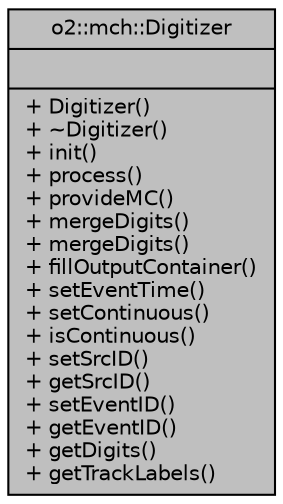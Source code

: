 digraph "o2::mch::Digitizer"
{
 // INTERACTIVE_SVG=YES
  bgcolor="transparent";
  edge [fontname="Helvetica",fontsize="10",labelfontname="Helvetica",labelfontsize="10"];
  node [fontname="Helvetica",fontsize="10",shape=record];
  Node1 [label="{o2::mch::Digitizer\n||+ Digitizer()\l+ ~Digitizer()\l+ init()\l+ process()\l+ provideMC()\l+ mergeDigits()\l+ mergeDigits()\l+ fillOutputContainer()\l+ setEventTime()\l+ setContinuous()\l+ isContinuous()\l+ setSrcID()\l+ getSrcID()\l+ setEventID()\l+ getEventID()\l+ getDigits()\l+ getTrackLabels()\l}",height=0.2,width=0.4,color="black", fillcolor="grey75", style="filled", fontcolor="black"];
}
